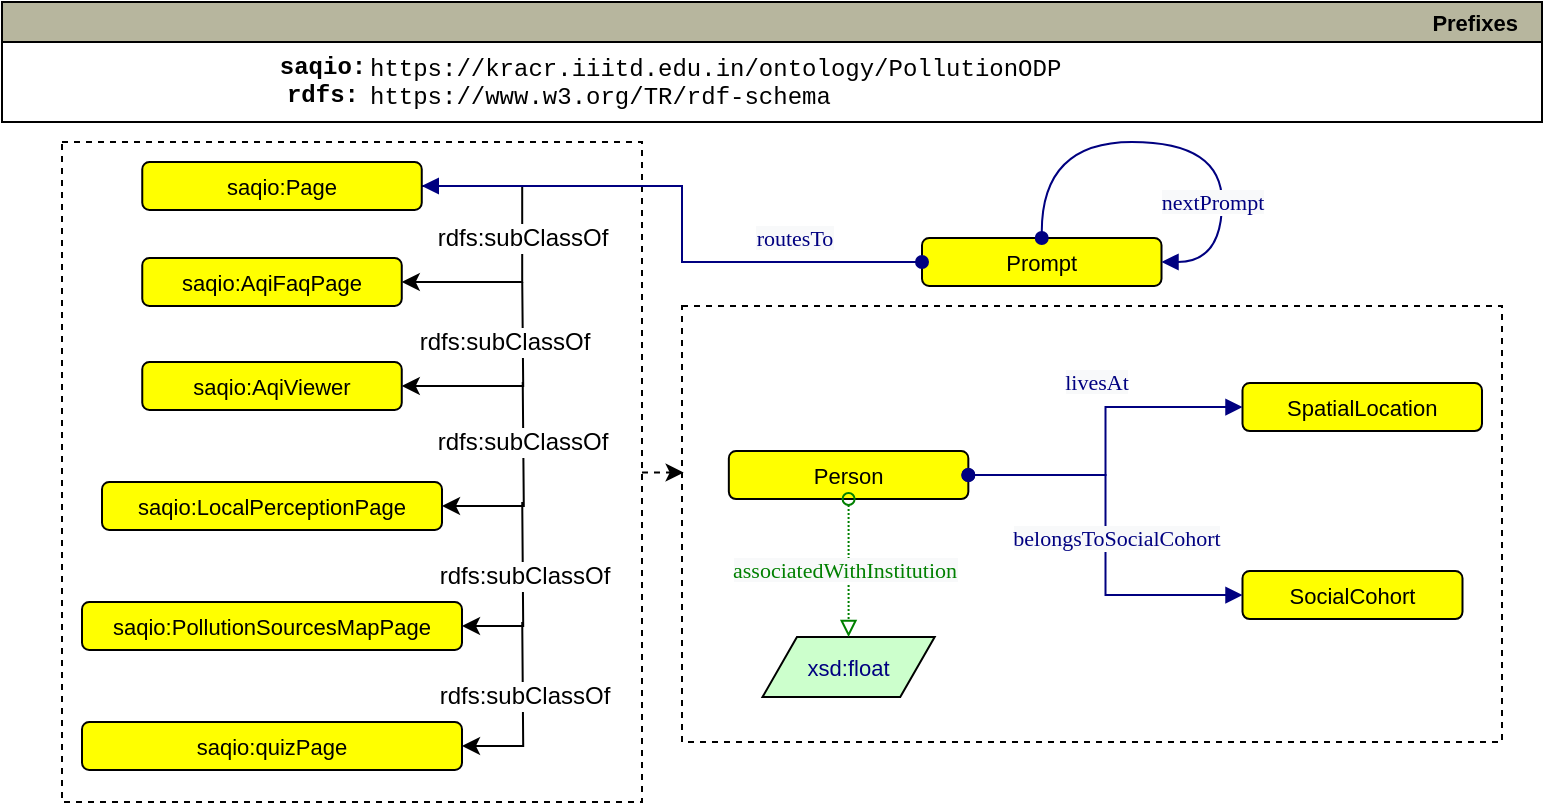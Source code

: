 <mxfile version="20.2.8" type="device"><diagram id="t25Kp6jmq_1cI3zwCiK2" name="Page-1"><mxGraphModel dx="1824" dy="1049" grid="1" gridSize="10" guides="1" tooltips="1" connect="1" arrows="1" fold="1" page="1" pageScale="1" pageWidth="1000" pageHeight="1000" math="0" shadow="0"><root><mxCell id="0"/><mxCell id="1" parent="0"/><mxCell id="bKNdF8KO4itjUQlGir2u-2" value="Prefixes" style="graphMlID=n0;shape=swimlane;startSize=20;fillColor=#b7b69e;strokeColor=#000000;strokeWidth=1.0;align=right;spacingRight=10;fontStyle=1;fontSize=11;" parent="1" vertex="1"><mxGeometry x="30" width="770" height="60" as="geometry"/></mxCell><mxCell id="bKNdF8KO4itjUQlGir2u-3" value="&lt;b&gt;saqio&lt;/b&gt;&lt;b&gt;:&lt;/b&gt;&lt;b&gt;&lt;br&gt;&lt;/b&gt;&lt;b&gt;rdfs:&lt;br&gt;&lt;/b&gt;&lt;b&gt;&lt;br&gt;&lt;br&gt;&lt;/b&gt;" style="text;html=1;align=center;verticalAlign=middle;resizable=0;points=[];autosize=1;fontFamily=Courier New;" parent="bKNdF8KO4itjUQlGir2u-2" vertex="1"><mxGeometry x="124.996" y="19" width="70" height="70" as="geometry"/></mxCell><mxCell id="bKNdF8KO4itjUQlGir2u-4" value="https://kracr.iiitd.edu.in/ontology/PollutionODP&lt;br&gt;https://www.w3.org/TR/rdf-schema&lt;br&gt;&lt;br&gt;" style="text;html=1;align=left;verticalAlign=middle;resizable=0;points=[];autosize=1;fontFamily=Courier New;rounded=1;glass=0;" parent="bKNdF8KO4itjUQlGir2u-2" vertex="1"><mxGeometry x="182" y="18" width="370" height="60" as="geometry"/></mxCell><mxCell id="bn1-LgUM9tU40nVg1nBx-33" value="" style="rounded=0;whiteSpace=wrap;html=1;fillColor=none;dashed=1;" vertex="1" parent="bKNdF8KO4itjUQlGir2u-2"><mxGeometry x="30" y="70" width="290" height="330" as="geometry"/></mxCell><mxCell id="QBrivZDqp-5b9C322zBm-9" value="saqio:Page" style="graphMlID=n4;shape=rect;rounded=1;arcsize=30;fillColor=#ffff00;strokeColor=#000000;strokeWidth=1.0;fontSize=11;" parent="bKNdF8KO4itjUQlGir2u-2" vertex="1"><mxGeometry x="70.13" y="80" width="139.75" height="24" as="geometry"/></mxCell><mxCell id="QBrivZDqp-5b9C322zBm-10" value="saqio:AqiFaqPage" style="graphMlID=n4;shape=rect;rounded=1;arcsize=30;fillColor=#ffff00;strokeColor=#000000;strokeWidth=1.0;fontSize=11;" parent="bKNdF8KO4itjUQlGir2u-2" vertex="1"><mxGeometry x="70.13" y="128" width="129.75" height="24" as="geometry"/></mxCell><mxCell id="bn1-LgUM9tU40nVg1nBx-1" value="" style="endArrow=none;html=1;textDirection=ltr;fontSize=11;strokeWidth=1;exitX=1;exitY=0.5;exitDx=0;exitDy=0;startArrow=classic;startFill=1;endFill=0;edgeStyle=orthogonalEdgeStyle;rounded=0;entryX=1;entryY=0.5;entryDx=0;entryDy=0;" edge="1" parent="bKNdF8KO4itjUQlGir2u-2" source="QBrivZDqp-5b9C322zBm-10" target="QBrivZDqp-5b9C322zBm-9"><mxGeometry width="50" height="50" relative="1" as="geometry"><mxPoint x="335.49" y="180" as="sourcePoint"/><mxPoint x="210.12" y="72" as="targetPoint"/><Array as="points"><mxPoint x="260.12" y="140"/><mxPoint x="260.12" y="92"/></Array></mxGeometry></mxCell><mxCell id="bn1-LgUM9tU40nVg1nBx-2" value="rdfs:subClassOf" style="text;html=1;align=center;verticalAlign=middle;resizable=0;points=[];labelBackgroundColor=#ffffff;rotation=0;" vertex="1" connectable="0" parent="bn1-LgUM9tU40nVg1nBx-1"><mxGeometry x="-0.221" relative="1" as="geometry"><mxPoint y="-21" as="offset"/></mxGeometry></mxCell><mxCell id="bn1-LgUM9tU40nVg1nBx-3" value="saqio:AqiViewer" style="graphMlID=n4;shape=rect;rounded=1;arcsize=30;fillColor=#ffff00;strokeColor=#000000;strokeWidth=1.0;fontSize=11;" vertex="1" parent="bKNdF8KO4itjUQlGir2u-2"><mxGeometry x="70.13" y="180" width="129.75" height="24" as="geometry"/></mxCell><mxCell id="bn1-LgUM9tU40nVg1nBx-6" value="" style="endArrow=none;html=1;textDirection=ltr;fontSize=11;strokeWidth=1;exitX=1;exitY=0.5;exitDx=0;exitDy=0;startArrow=classic;startFill=1;endFill=0;edgeStyle=orthogonalEdgeStyle;rounded=0;" edge="1" parent="bKNdF8KO4itjUQlGir2u-2" source="bn1-LgUM9tU40nVg1nBx-3"><mxGeometry width="50" height="50" relative="1" as="geometry"><mxPoint x="335.49" y="174" as="sourcePoint"/><mxPoint x="260.12" y="140" as="targetPoint"/></mxGeometry></mxCell><mxCell id="bn1-LgUM9tU40nVg1nBx-7" value="rdfs:subClassOf" style="text;html=1;align=center;verticalAlign=middle;resizable=0;points=[];labelBackgroundColor=#ffffff;rotation=0;" vertex="1" connectable="0" parent="bn1-LgUM9tU40nVg1nBx-6"><mxGeometry x="-0.221" relative="1" as="geometry"><mxPoint x="7" y="-22" as="offset"/></mxGeometry></mxCell><mxCell id="bn1-LgUM9tU40nVg1nBx-8" value="saqio:LocalPerceptionPage" style="graphMlID=n4;shape=rect;rounded=1;arcsize=30;fillColor=#ffff00;strokeColor=#000000;strokeWidth=1.0;fontSize=11;" vertex="1" parent="bKNdF8KO4itjUQlGir2u-2"><mxGeometry x="50" y="240" width="170" height="24" as="geometry"/></mxCell><mxCell id="bn1-LgUM9tU40nVg1nBx-10" value="" style="endArrow=none;html=1;textDirection=ltr;fontSize=11;strokeWidth=1;exitX=1;exitY=0.5;exitDx=0;exitDy=0;startArrow=classic;startFill=1;endFill=0;edgeStyle=orthogonalEdgeStyle;rounded=0;" edge="1" parent="bKNdF8KO4itjUQlGir2u-2" source="bn1-LgUM9tU40nVg1nBx-8"><mxGeometry width="50" height="50" relative="1" as="geometry"><mxPoint x="290.37" y="276" as="sourcePoint"/><mxPoint x="260.37" y="190" as="targetPoint"/></mxGeometry></mxCell><mxCell id="bn1-LgUM9tU40nVg1nBx-11" value="rdfs:subClassOf" style="text;html=1;align=center;verticalAlign=middle;resizable=0;points=[];labelBackgroundColor=#ffffff;rotation=0;" vertex="1" connectable="0" parent="bn1-LgUM9tU40nVg1nBx-10"><mxGeometry x="-0.221" relative="1" as="geometry"><mxPoint y="-32" as="offset"/></mxGeometry></mxCell><mxCell id="bn1-LgUM9tU40nVg1nBx-12" value="saqio:PollutionSourcesMapPage" style="graphMlID=n4;shape=rect;rounded=1;arcsize=30;fillColor=#ffff00;strokeColor=#000000;strokeWidth=1.0;fontSize=11;" vertex="1" parent="bKNdF8KO4itjUQlGir2u-2"><mxGeometry x="40" y="300" width="190" height="24" as="geometry"/></mxCell><mxCell id="bn1-LgUM9tU40nVg1nBx-13" value="" style="endArrow=none;html=1;textDirection=ltr;fontSize=11;strokeWidth=1;exitX=1;exitY=0.5;exitDx=0;exitDy=0;startArrow=classic;startFill=1;endFill=0;edgeStyle=orthogonalEdgeStyle;rounded=0;" edge="1" parent="bKNdF8KO4itjUQlGir2u-2" source="bn1-LgUM9tU40nVg1nBx-12"><mxGeometry width="50" height="50" relative="1" as="geometry"><mxPoint x="270.12" y="332.0" as="sourcePoint"/><mxPoint x="260.12" y="250" as="targetPoint"/></mxGeometry></mxCell><mxCell id="bn1-LgUM9tU40nVg1nBx-14" value="rdfs:subClassOf" style="text;html=1;align=center;verticalAlign=middle;resizable=0;points=[];labelBackgroundColor=#ffffff;rotation=0;" vertex="1" connectable="0" parent="bn1-LgUM9tU40nVg1nBx-13"><mxGeometry x="-0.221" relative="1" as="geometry"><mxPoint y="-20" as="offset"/></mxGeometry></mxCell><mxCell id="bn1-LgUM9tU40nVg1nBx-15" value="saqio:quizPage" style="graphMlID=n4;shape=rect;rounded=1;arcsize=30;fillColor=#ffff00;strokeColor=#000000;strokeWidth=1.0;fontSize=11;" vertex="1" parent="bKNdF8KO4itjUQlGir2u-2"><mxGeometry x="40" y="360" width="190" height="24" as="geometry"/></mxCell><mxCell id="bn1-LgUM9tU40nVg1nBx-16" value="" style="endArrow=none;html=1;textDirection=ltr;fontSize=11;strokeWidth=1;exitX=1;exitY=0.5;exitDx=0;exitDy=0;startArrow=classic;startFill=1;endFill=0;edgeStyle=orthogonalEdgeStyle;rounded=0;" edge="1" parent="bKNdF8KO4itjUQlGir2u-2" source="bn1-LgUM9tU40nVg1nBx-15"><mxGeometry width="50" height="50" relative="1" as="geometry"><mxPoint x="270.12" y="392.0" as="sourcePoint"/><mxPoint x="260.12" y="310" as="targetPoint"/></mxGeometry></mxCell><mxCell id="bn1-LgUM9tU40nVg1nBx-17" value="rdfs:subClassOf" style="text;html=1;align=center;verticalAlign=middle;resizable=0;points=[];labelBackgroundColor=#ffffff;rotation=0;" vertex="1" connectable="0" parent="bn1-LgUM9tU40nVg1nBx-16"><mxGeometry x="-0.221" relative="1" as="geometry"><mxPoint y="-20" as="offset"/></mxGeometry></mxCell><mxCell id="QBrivZDqp-5b9C322zBm-1" value="SocialCohort" style="graphMlID=n4;shape=rect;rounded=1;arcsize=30;fillColor=#ffff00;strokeColor=#000000;strokeWidth=1.0;fontSize=11;" parent="1" vertex="1"><mxGeometry x="650.25" y="284.52" width="110" height="24" as="geometry"/></mxCell><mxCell id="QBrivZDqp-5b9C322zBm-2" value="SpatialLocation" style="graphMlID=n4;shape=rect;rounded=1;arcsize=30;fillColor=#ffff00;strokeColor=#000000;strokeWidth=1.0;fontSize=11;" parent="1" vertex="1"><mxGeometry x="650.25" y="190.52" width="119.75" height="24" as="geometry"/></mxCell><mxCell id="QBrivZDqp-5b9C322zBm-3" value="Prompt" style="graphMlID=n4;shape=rect;rounded=1;arcsize=30;fillColor=#ffff00;strokeColor=#000000;strokeWidth=1.0;fontSize=11;" parent="1" vertex="1"><mxGeometry x="490" y="118.0" width="119.75" height="24" as="geometry"/></mxCell><mxCell id="QBrivZDqp-5b9C322zBm-4" value="Person" style="graphMlID=n4;shape=rect;rounded=1;arcsize=30;fillColor=#ffff00;strokeColor=#000000;strokeWidth=1.0;fontSize=11;" parent="1" vertex="1"><mxGeometry x="393.42" y="224.52" width="119.75" height="24" as="geometry"/></mxCell><mxCell id="QBrivZDqp-5b9C322zBm-5" value="" style="graphMlID=e0;rounded=0;endArrow=block;strokeColor=#000080;strokeWidth=1.0;startArrow=oval;startFill=1;endFill=1;fontSize=11;entryX=0;entryY=0.5;entryDx=0;entryDy=0;exitX=1;exitY=0.5;exitDx=0;exitDy=0;edgeStyle=orthogonalEdgeStyle;" parent="1" source="QBrivZDqp-5b9C322zBm-4" target="QBrivZDqp-5b9C322zBm-1" edge="1"><mxGeometry relative="1" as="geometry"><mxPoint x="530.25" y="364.52" as="sourcePoint"/><mxPoint x="715.25" y="354.52" as="targetPoint"/></mxGeometry></mxCell><mxCell id="QBrivZDqp-5b9C322zBm-6" value="&lt;span style=&quot;color: rgb(0 , 0 , 128) ; font-family: &amp;quot;dialog&amp;quot; ; font-size: 11px ; background-color: rgb(248 , 249 , 250)&quot;&gt;belongsToSocialCohort&lt;/span&gt;" style="text;html=1;align=center;verticalAlign=middle;resizable=0;points=[];labelBackgroundColor=#ffffff;fontSize=11;" parent="QBrivZDqp-5b9C322zBm-5" vertex="1" connectable="0"><mxGeometry x="-0.017" y="2" relative="1" as="geometry"><mxPoint x="3" y="3" as="offset"/></mxGeometry></mxCell><mxCell id="QBrivZDqp-5b9C322zBm-7" value="" style="graphMlID=e0;rounded=0;endArrow=block;strokeColor=#000080;strokeWidth=1.0;startArrow=oval;startFill=1;endFill=1;fontSize=11;entryX=0;entryY=0.5;entryDx=0;entryDy=0;exitX=1;exitY=0.5;exitDx=0;exitDy=0;edgeStyle=orthogonalEdgeStyle;" parent="1" source="QBrivZDqp-5b9C322zBm-4" target="QBrivZDqp-5b9C322zBm-2" edge="1"><mxGeometry relative="1" as="geometry"><mxPoint x="445.5" y="242.52" as="sourcePoint"/><mxPoint x="600" y="332.52" as="targetPoint"/></mxGeometry></mxCell><mxCell id="QBrivZDqp-5b9C322zBm-8" value="&lt;span style=&quot;color: rgb(0 , 0 , 128) ; font-family: &amp;quot;dialog&amp;quot; ; font-size: 11px ; background-color: rgb(248 , 249 , 250)&quot;&gt;livesAt&lt;/span&gt;" style="text;html=1;align=center;verticalAlign=middle;resizable=0;points=[];labelBackgroundColor=#ffffff;fontSize=11;" parent="QBrivZDqp-5b9C322zBm-7" vertex="1" connectable="0"><mxGeometry x="-0.017" y="2" relative="1" as="geometry"><mxPoint x="-3" y="-31" as="offset"/></mxGeometry></mxCell><mxCell id="bn1-LgUM9tU40nVg1nBx-18" value="xsd:float" style="graphMlID=n6;shape=parallelogram;fillColor=#ccffcc;strokeColor=#000000;strokeWidth=1.0;fontSize=11;fontColor=#000080;" vertex="1" parent="1"><mxGeometry x="410.25" y="317.52" width="86.09" height="30" as="geometry"/></mxCell><mxCell id="bn1-LgUM9tU40nVg1nBx-19" value="" style="graphMlID=e6;rounded=0;endArrow=block;strokeColor=#008000;dashed=1;dashPattern=1 1;strokeWidth=1.0;startArrow=oval;startFill=0;endFill=0;fontSize=11;fontColor=#000080;entryX=0.5;entryY=0;entryDx=0;entryDy=0;exitX=0.5;exitY=1;exitDx=0;exitDy=0;edgeStyle=orthogonalEdgeStyle;" edge="1" parent="1" target="bn1-LgUM9tU40nVg1nBx-18" source="QBrivZDqp-5b9C322zBm-4"><mxGeometry relative="1" as="geometry"><mxPoint x="409.25" y="400.52" as="sourcePoint"/><mxPoint x="950.25" y="440.52" as="targetPoint"/></mxGeometry></mxCell><mxCell id="bn1-LgUM9tU40nVg1nBx-20" value="&lt;div&gt;&lt;span style=&quot;color: rgb(0 , 128 , 0) ; font-family: &amp;quot;dialog&amp;quot; ; font-size: 11px ; background-color: rgb(248 , 249 , 250)&quot;&gt;associatedWithInstitution&lt;/span&gt;&lt;/div&gt;" style="text;html=1;align=center;verticalAlign=middle;resizable=0;points=[];labelBackgroundColor=#ffffff;fontSize=11;" vertex="1" connectable="0" parent="bn1-LgUM9tU40nVg1nBx-19"><mxGeometry x="-0.087" y="3" relative="1" as="geometry"><mxPoint x="-6" y="4" as="offset"/></mxGeometry></mxCell><mxCell id="bn1-LgUM9tU40nVg1nBx-21" value="" style="graphMlID=e0;rounded=0;endArrow=block;strokeColor=#000080;strokeWidth=1.0;startArrow=oval;startFill=1;endFill=1;fontSize=11;entryX=1;entryY=0.5;entryDx=0;entryDy=0;exitX=0;exitY=0.5;exitDx=0;exitDy=0;edgeStyle=orthogonalEdgeStyle;" edge="1" parent="1" source="QBrivZDqp-5b9C322zBm-3" target="QBrivZDqp-5b9C322zBm-9"><mxGeometry relative="1" as="geometry"><mxPoint x="340.0" y="162.0" as="sourcePoint"/><mxPoint x="477.08" y="128.0" as="targetPoint"/><Array as="points"><mxPoint x="370" y="130"/><mxPoint x="370" y="92"/></Array></mxGeometry></mxCell><mxCell id="bn1-LgUM9tU40nVg1nBx-22" value="&lt;span style=&quot;color: rgb(0 , 0 , 128) ; font-family: &amp;quot;dialog&amp;quot; ; font-size: 11px ; background-color: rgb(248 , 249 , 250)&quot;&gt;routesTo&lt;/span&gt;" style="text;html=1;align=center;verticalAlign=middle;resizable=0;points=[];labelBackgroundColor=#ffffff;fontSize=11;" vertex="1" connectable="0" parent="bn1-LgUM9tU40nVg1nBx-21"><mxGeometry x="-0.017" y="2" relative="1" as="geometry"><mxPoint x="58" y="9" as="offset"/></mxGeometry></mxCell><mxCell id="bn1-LgUM9tU40nVg1nBx-30" value="" style="rounded=0;whiteSpace=wrap;html=1;fillColor=none;dashed=1;" vertex="1" parent="1"><mxGeometry x="370" y="152" width="410" height="218" as="geometry"/></mxCell><mxCell id="bn1-LgUM9tU40nVg1nBx-26" value="" style="graphMlID=e0;endArrow=block;strokeColor=#000080;strokeWidth=1.0;startArrow=oval;startFill=1;endFill=1;fontSize=11;entryX=1;entryY=0.5;entryDx=0;entryDy=0;exitX=0.5;exitY=0;exitDx=0;exitDy=0;edgeStyle=orthogonalEdgeStyle;curved=1;" edge="1" parent="1" source="QBrivZDqp-5b9C322zBm-3" target="QBrivZDqp-5b9C322zBm-3"><mxGeometry relative="1" as="geometry"><mxPoint x="634.87" y="118.0" as="sourcePoint"/><mxPoint x="771.95" y="84.0" as="targetPoint"/><Array as="points"><mxPoint x="550" y="70"/><mxPoint x="640" y="70"/><mxPoint x="640" y="130"/></Array></mxGeometry></mxCell><mxCell id="bn1-LgUM9tU40nVg1nBx-27" value="&lt;span style=&quot;color: rgb(0 , 0 , 128) ; font-family: &amp;quot;dialog&amp;quot; ; font-size: 11px ; background-color: rgb(248 , 249 , 250)&quot;&gt;nextPrompt&lt;/span&gt;" style="text;html=1;align=center;verticalAlign=middle;resizable=0;points=[];labelBackgroundColor=#ffffff;fontSize=11;" vertex="1" connectable="0" parent="bn1-LgUM9tU40nVg1nBx-26"><mxGeometry x="-0.017" y="2" relative="1" as="geometry"><mxPoint x="21" y="32" as="offset"/></mxGeometry></mxCell><mxCell id="bn1-LgUM9tU40nVg1nBx-34" style="edgeStyle=none;orthogonalLoop=1;jettySize=auto;html=1;entryX=0.002;entryY=0.382;entryDx=0;entryDy=0;entryPerimeter=0;dashed=1;" edge="1" parent="1" source="bn1-LgUM9tU40nVg1nBx-33" target="bn1-LgUM9tU40nVg1nBx-30"><mxGeometry relative="1" as="geometry"/></mxCell></root></mxGraphModel></diagram></mxfile>